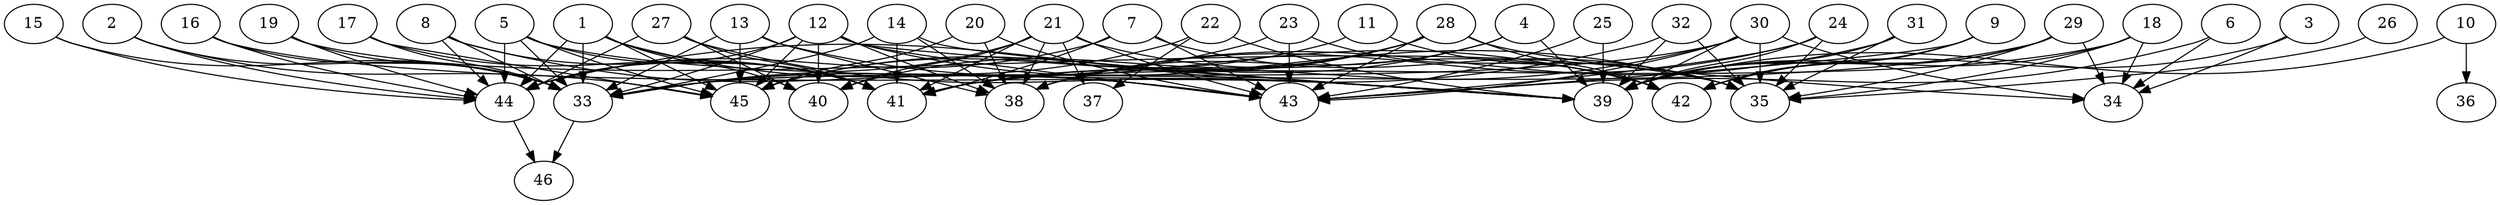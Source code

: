 // DAG (tier=3-complex, mode=data, n=46, ccr=0.525, fat=0.789, density=0.639, regular=0.316, jump=0.313, mindata=4194304, maxdata=33554432)
// DAG automatically generated by daggen at Sun Aug 24 16:33:35 2025
// /home/ermia/Project/Environments/daggen/bin/daggen --dot --ccr 0.525 --fat 0.789 --regular 0.316 --density 0.639 --jump 0.313 --mindata 4194304 --maxdata 33554432 -n 46 
digraph G {
  1 [size="350680445148166144", alpha="0.01", expect_size="175340222574083072"]
  1 -> 33 [size ="6324521913024512"]
  1 -> 40 [size ="6324521913024512"]
  1 -> 41 [size ="6324521913024512"]
  1 -> 43 [size ="6324521913024512"]
  1 -> 44 [size ="6324521913024512"]
  1 -> 45 [size ="6324521913024512"]
  2 [size="13493129931310210482176", alpha="0.19", expect_size="6746564965655105241088"]
  2 -> 33 [size ="4534176850116608"]
  2 -> 44 [size ="4534176850116608"]
  2 -> 45 [size ="4534176850116608"]
  3 [size="13682046186364633874432", alpha="0.16", expect_size="6841023093182316937216"]
  3 -> 34 [size ="4576400472276992"]
  3 -> 42 [size ="4576400472276992"]
  4 [size="110053082772101280", alpha="0.07", expect_size="55026541386050640"]
  4 -> 38 [size ="1905093980979200"]
  4 -> 39 [size ="1905093980979200"]
  4 -> 41 [size ="1905093980979200"]
  5 [size="18084153407417129893888", alpha="0.07", expect_size="9042076703708564946944"]
  5 -> 33 [size ="5511740666150912"]
  5 -> 39 [size ="5511740666150912"]
  5 -> 41 [size ="5511740666150912"]
  5 -> 44 [size ="5511740666150912"]
  5 -> 45 [size ="5511740666150912"]
  6 [size="49955278716723656", alpha="0.17", expect_size="24977639358361828"]
  6 -> 34 [size ="1148120264081408"]
  6 -> 43 [size ="1148120264081408"]
  7 [size="1933496126236895739904", alpha="0.11", expect_size="966748063118447869952"]
  7 -> 35 [size ="1241610922754048"]
  7 -> 41 [size ="1241610922754048"]
  7 -> 43 [size ="1241610922754048"]
  7 -> 44 [size ="1241610922754048"]
  8 [size="3047104797885200384", alpha="0.04", expect_size="1523552398942600192"]
  8 -> 33 [size ="1881904378806272"]
  8 -> 41 [size ="1881904378806272"]
  8 -> 43 [size ="1881904378806272"]
  8 -> 44 [size ="1881904378806272"]
  9 [size="2350854399217106944000", alpha="0.20", expect_size="1175427199608553472000"]
  9 -> 39 [size ="1414405082316800"]
  9 -> 42 [size ="1414405082316800"]
  9 -> 43 [size ="1414405082316800"]
  10 [size="21130641987827856", alpha="0.02", expect_size="10565320993913928"]
  10 -> 36 [size ="2118857095380992"]
  10 -> 39 [size ="2118857095380992"]
  11 [size="5024306757632234881024", alpha="0.16", expect_size="2512153378816117440512"]
  11 -> 35 [size ="2346789223006208"]
  11 -> 45 [size ="2346789223006208"]
  12 [size="11060042279942396837888", alpha="0.07", expect_size="5530021139971198418944"]
  12 -> 33 [size ="3971255644454912"]
  12 -> 35 [size ="3971255644454912"]
  12 -> 38 [size ="3971255644454912"]
  12 -> 39 [size ="3971255644454912"]
  12 -> 40 [size ="3971255644454912"]
  12 -> 43 [size ="3971255644454912"]
  12 -> 44 [size ="3971255644454912"]
  12 -> 45 [size ="3971255644454912"]
  13 [size="24634448899563585536000", alpha="0.02", expect_size="12317224449781792768000"]
  13 -> 33 [size ="6773064649932800"]
  13 -> 38 [size ="6773064649932800"]
  13 -> 42 [size ="6773064649932800"]
  13 -> 45 [size ="6773064649932800"]
  14 [size="6567997955082318848", alpha="0.04", expect_size="3283998977541159424"]
  14 -> 33 [size ="8067174333677568"]
  14 -> 38 [size ="8067174333677568"]
  14 -> 39 [size ="8067174333677568"]
  14 -> 41 [size ="8067174333677568"]
  15 [size="61971879074152568", alpha="0.19", expect_size="30985939537076284"]
  15 -> 33 [size ="3483477550825472"]
  15 -> 44 [size ="3483477550825472"]
  16 [size="6383956311365129216", alpha="0.19", expect_size="3191978155682564608"]
  16 -> 33 [size ="4200428765970432"]
  16 -> 39 [size ="4200428765970432"]
  16 -> 44 [size ="4200428765970432"]
  17 [size="8945153512413372", alpha="0.09", expect_size="4472576756206686"]
  17 -> 33 [size ="288848496033792"]
  17 -> 41 [size ="288848496033792"]
  17 -> 45 [size ="288848496033792"]
  18 [size="5150612843896242176000", alpha="0.18", expect_size="2575306421948121088000"]
  18 -> 34 [size ="2385956883660800"]
  18 -> 35 [size ="2385956883660800"]
  18 -> 39 [size ="2385956883660800"]
  18 -> 41 [size ="2385956883660800"]
  19 [size="8642871061344528891904", alpha="0.03", expect_size="4321435530672264445952"]
  19 -> 33 [size ="3369214618370048"]
  19 -> 35 [size ="3369214618370048"]
  19 -> 44 [size ="3369214618370048"]
  20 [size="212234185416605152", alpha="0.09", expect_size="106117092708302576"]
  20 -> 38 [size ="3781210027327488"]
  20 -> 43 [size ="3781210027327488"]
  20 -> 45 [size ="3781210027327488"]
  21 [size="731724988284928000000", alpha="0.02", expect_size="365862494142464000000"]
  21 -> 33 [size ="649613803520000"]
  21 -> 37 [size ="649613803520000"]
  21 -> 38 [size ="649613803520000"]
  21 -> 40 [size ="649613803520000"]
  21 -> 41 [size ="649613803520000"]
  21 -> 42 [size ="649613803520000"]
  21 -> 43 [size ="649613803520000"]
  22 [size="85695945711251504", alpha="0.20", expect_size="42847972855625752"]
  22 -> 33 [size ="2228222355832832"]
  22 -> 37 [size ="2228222355832832"]
  22 -> 39 [size ="2228222355832832"]
  23 [size="16186351418734802894848", alpha="0.07", expect_size="8093175709367401447424"]
  23 -> 33 [size ="5119049121923072"]
  23 -> 42 [size ="5119049121923072"]
  23 -> 43 [size ="5119049121923072"]
  24 [size="33971375416962460", alpha="0.11", expect_size="16985687708481230"]
  24 -> 35 [size ="2689295659827200"]
  24 -> 38 [size ="2689295659827200"]
  24 -> 39 [size ="2689295659827200"]
  24 -> 43 [size ="2689295659827200"]
  25 [size="6501977325722132283392", alpha="0.19", expect_size="3250988662861066141696"]
  25 -> 39 [size ="2786892953157632"]
  25 -> 43 [size ="2786892953157632"]
  26 [size="11215673328372700", alpha="0.12", expect_size="5607836664186350"]
  26 -> 35 [size ="279668439646208"]
  27 [size="350453578779679616", alpha="0.13", expect_size="175226789389839808"]
  27 -> 39 [size ="207706765918208"]
  27 -> 40 [size ="207706765918208"]
  27 -> 41 [size ="207706765918208"]
  27 -> 44 [size ="207706765918208"]
  28 [size="3887311402678878208000", alpha="0.11", expect_size="1943655701339439104000"]
  28 -> 34 [size ="1977832649523200"]
  28 -> 40 [size ="1977832649523200"]
  28 -> 41 [size ="1977832649523200"]
  28 -> 42 [size ="1977832649523200"]
  28 -> 43 [size ="1977832649523200"]
  28 -> 45 [size ="1977832649523200"]
  29 [size="10496508107305498181632", alpha="0.01", expect_size="5248254053652749090816"]
  29 -> 33 [size ="3835187053985792"]
  29 -> 34 [size ="3835187053985792"]
  29 -> 35 [size ="3835187053985792"]
  29 -> 39 [size ="3835187053985792"]
  29 -> 42 [size ="3835187053985792"]
  30 [size="44576419891633576", alpha="0.18", expect_size="22288209945816788"]
  30 -> 33 [size ="707236192059392"]
  30 -> 34 [size ="707236192059392"]
  30 -> 35 [size ="707236192059392"]
  30 -> 39 [size ="707236192059392"]
  30 -> 41 [size ="707236192059392"]
  30 -> 43 [size ="707236192059392"]
  31 [size="16237726073204188", alpha="0.11", expect_size="8118863036602094"]
  31 -> 35 [size ="262221854670848"]
  31 -> 38 [size ="262221854670848"]
  31 -> 39 [size ="262221854670848"]
  32 [size="429810199426113984", alpha="0.11", expect_size="214905099713056992"]
  32 -> 35 [size ="244974331363328"]
  32 -> 39 [size ="244974331363328"]
  32 -> 44 [size ="244974331363328"]
  33 [size="78954308962588336", alpha="0.17", expect_size="39477154481294168"]
  33 -> 46 [size ="5952413999562752"]
  34 [size="112463543743882000", alpha="0.14", expect_size="56231771871941000"]
  35 [size="7105758309234695168", alpha="0.05", expect_size="3552879154617347584"]
  36 [size="9258544729011974569984", alpha="0.04", expect_size="4629272364505987284992"]
  37 [size="7080251171334789", alpha="0.04", expect_size="3540125585667394"]
  38 [size="4656097687993195692032", alpha="0.10", expect_size="2328048843996597846016"]
  39 [size="922635905392686661632", alpha="0.05", expect_size="461317952696343330816"]
  40 [size="100562626017663568", alpha="0.14", expect_size="50281313008831784"]
  41 [size="747087425295666816", alpha="0.17", expect_size="373543712647833408"]
  42 [size="1350387549967408640", alpha="0.08", expect_size="675193774983704320"]
  43 [size="2892794867678917120", alpha="0.17", expect_size="1446397433839458560"]
  44 [size="36325177150626192", alpha="0.06", expect_size="18162588575313096"]
  44 -> 46 [size ="1205745974509568"]
  45 [size="23908262116195605413888", alpha="0.05", expect_size="11954131058097802706944"]
  46 [size="4699322175819813888", alpha="0.12", expect_size="2349661087909906944"]
}